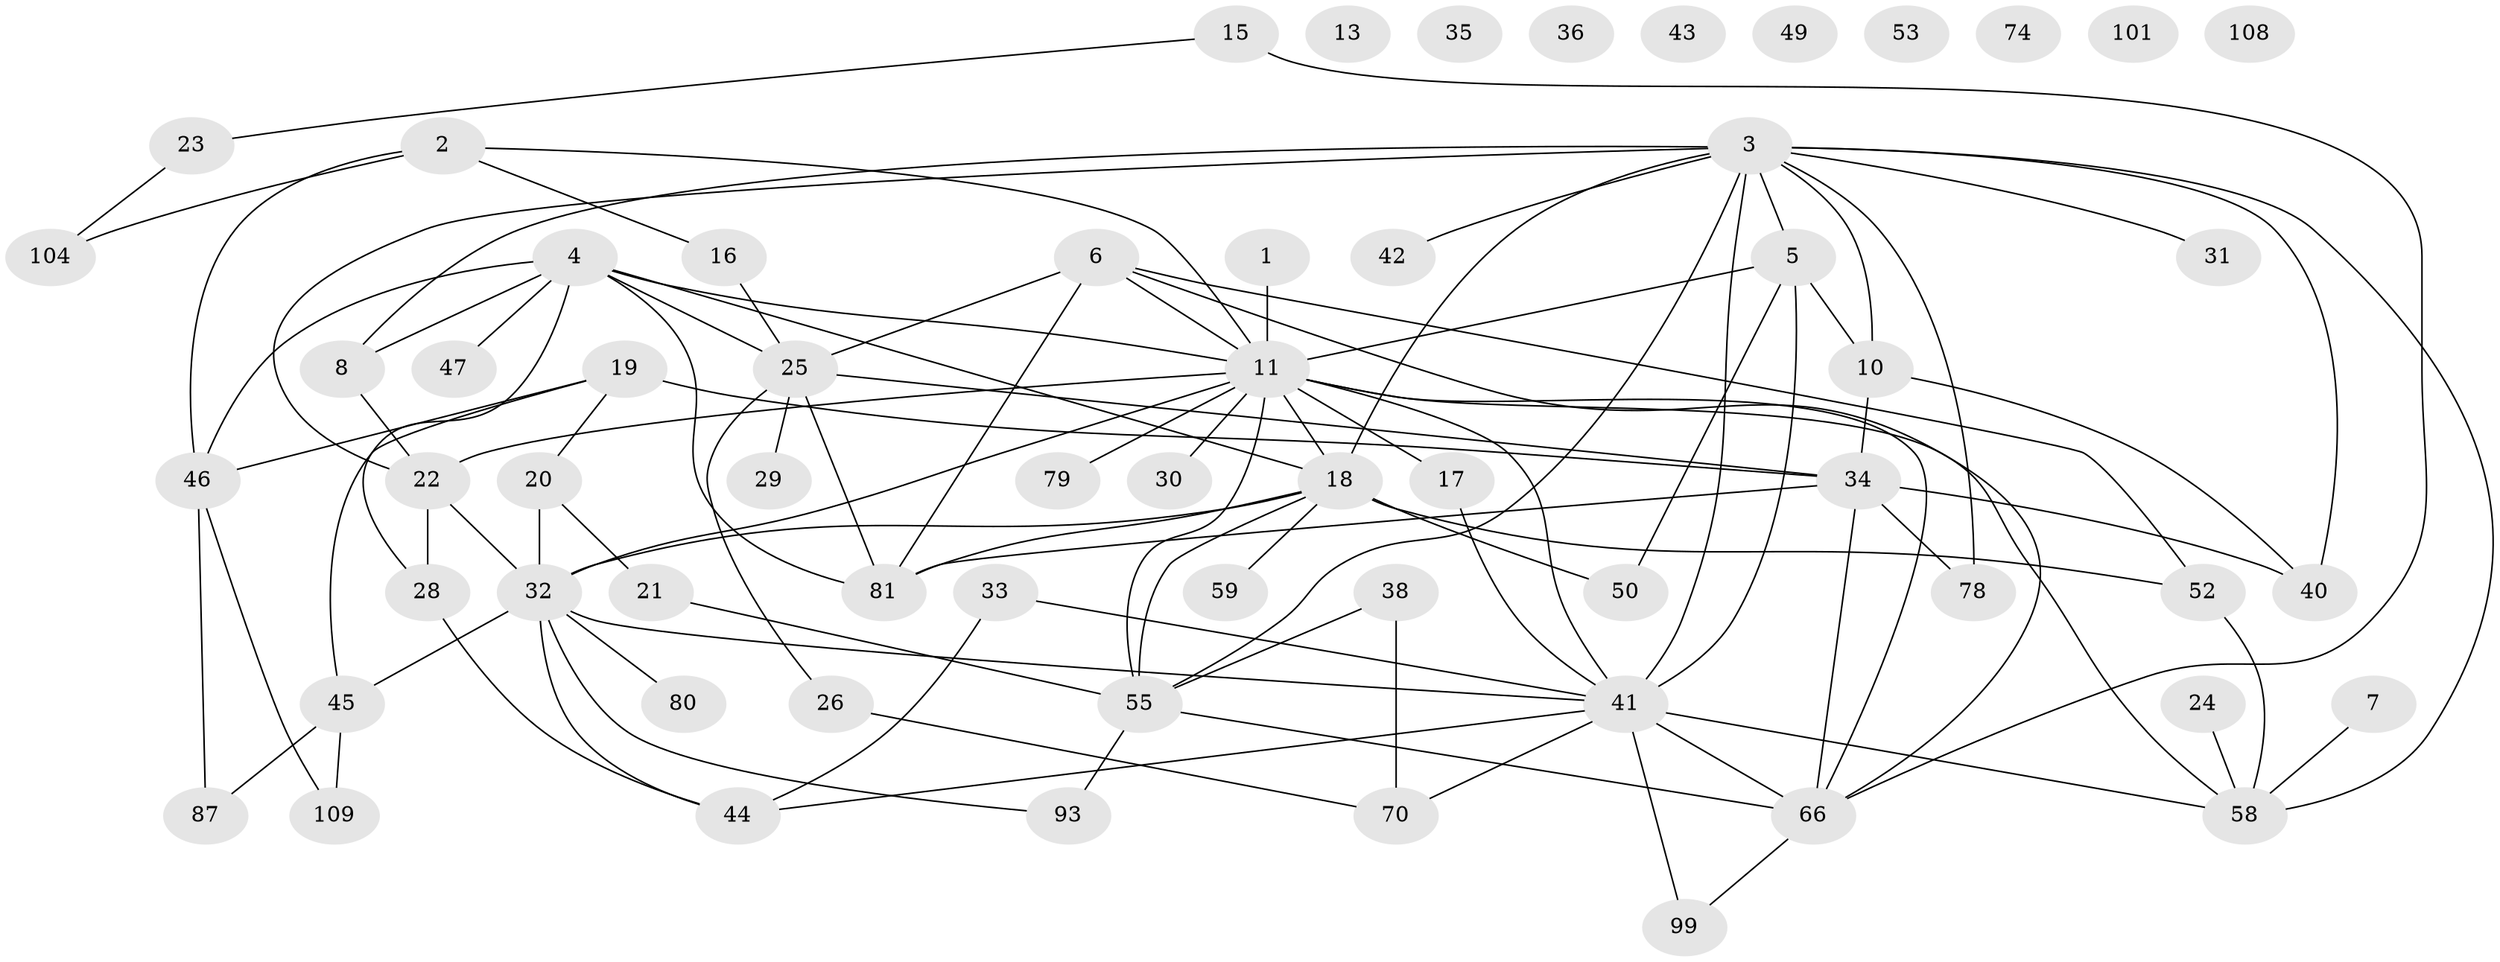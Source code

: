 // original degree distribution, {3: 0.2, 2: 0.272, 7: 0.024, 5: 0.064, 1: 0.16, 6: 0.032, 0: 0.072, 4: 0.168, 8: 0.008}
// Generated by graph-tools (version 1.1) at 2025/13/03/09/25 04:13:00]
// undirected, 62 vertices, 101 edges
graph export_dot {
graph [start="1"]
  node [color=gray90,style=filled];
  1 [super="+14"];
  2 [super="+100+64"];
  3 [super="+39+12+60+9"];
  4 [super="+61+67"];
  5;
  6 [super="+54"];
  7;
  8 [super="+96"];
  10 [super="+63"];
  11 [super="+105+111+85"];
  13;
  15 [super="+82"];
  16 [super="+76+51"];
  17 [super="+75"];
  18 [super="+122+97"];
  19 [super="+48"];
  20 [super="+115+69"];
  21 [super="+56"];
  22 [super="+112"];
  23;
  24 [super="+37"];
  25 [super="+91+57"];
  26 [super="+110"];
  28;
  29;
  30;
  31;
  32 [super="+73"];
  33;
  34 [super="+92"];
  35;
  36;
  38;
  40;
  41 [super="+86"];
  42;
  43;
  44;
  45;
  46 [super="+65+62+113"];
  47;
  49;
  50;
  52;
  53;
  55 [super="+98+71"];
  58 [super="+68"];
  59;
  66 [super="+72"];
  70 [super="+107"];
  74;
  78;
  79;
  80;
  81 [super="+83+89"];
  87;
  93 [super="+102"];
  99;
  101;
  104;
  108;
  109;
  1 -- 11 [weight=2];
  2 -- 104;
  2 -- 11;
  2 -- 46;
  2 -- 16;
  3 -- 41;
  3 -- 58;
  3 -- 22;
  3 -- 5;
  3 -- 78;
  3 -- 18;
  3 -- 55;
  3 -- 40;
  3 -- 42;
  3 -- 31;
  3 -- 8;
  3 -- 10;
  4 -- 11;
  4 -- 28;
  4 -- 47;
  4 -- 25;
  4 -- 8;
  4 -- 81;
  4 -- 18;
  4 -- 46;
  5 -- 50;
  5 -- 11;
  5 -- 41;
  5 -- 10;
  6 -- 81;
  6 -- 66;
  6 -- 25;
  6 -- 11;
  6 -- 52;
  7 -- 58;
  8 -- 22;
  10 -- 40;
  10 -- 34;
  11 -- 30;
  11 -- 41;
  11 -- 79 [weight=2];
  11 -- 18 [weight=2];
  11 -- 32;
  11 -- 55;
  11 -- 66;
  11 -- 17 [weight=2];
  11 -- 22;
  11 -- 58;
  15 -- 66;
  15 -- 23;
  16 -- 25;
  17 -- 41;
  18 -- 50;
  18 -- 59;
  18 -- 81;
  18 -- 52;
  18 -- 55;
  18 -- 32;
  19 -- 45;
  19 -- 34;
  19 -- 46;
  19 -- 20;
  20 -- 32;
  20 -- 21;
  21 -- 55;
  22 -- 28;
  22 -- 32 [weight=2];
  23 -- 104;
  24 -- 58;
  25 -- 34;
  25 -- 29;
  25 -- 26;
  25 -- 81;
  26 -- 70;
  28 -- 44;
  32 -- 80;
  32 -- 41;
  32 -- 44;
  32 -- 45;
  32 -- 93;
  33 -- 44;
  33 -- 41;
  34 -- 81;
  34 -- 66;
  34 -- 40;
  34 -- 78;
  38 -- 55;
  38 -- 70;
  41 -- 44;
  41 -- 66 [weight=2];
  41 -- 99;
  41 -- 70;
  41 -- 58;
  45 -- 87;
  45 -- 109;
  46 -- 87;
  46 -- 109;
  52 -- 58;
  55 -- 66;
  55 -- 93;
  66 -- 99;
}
